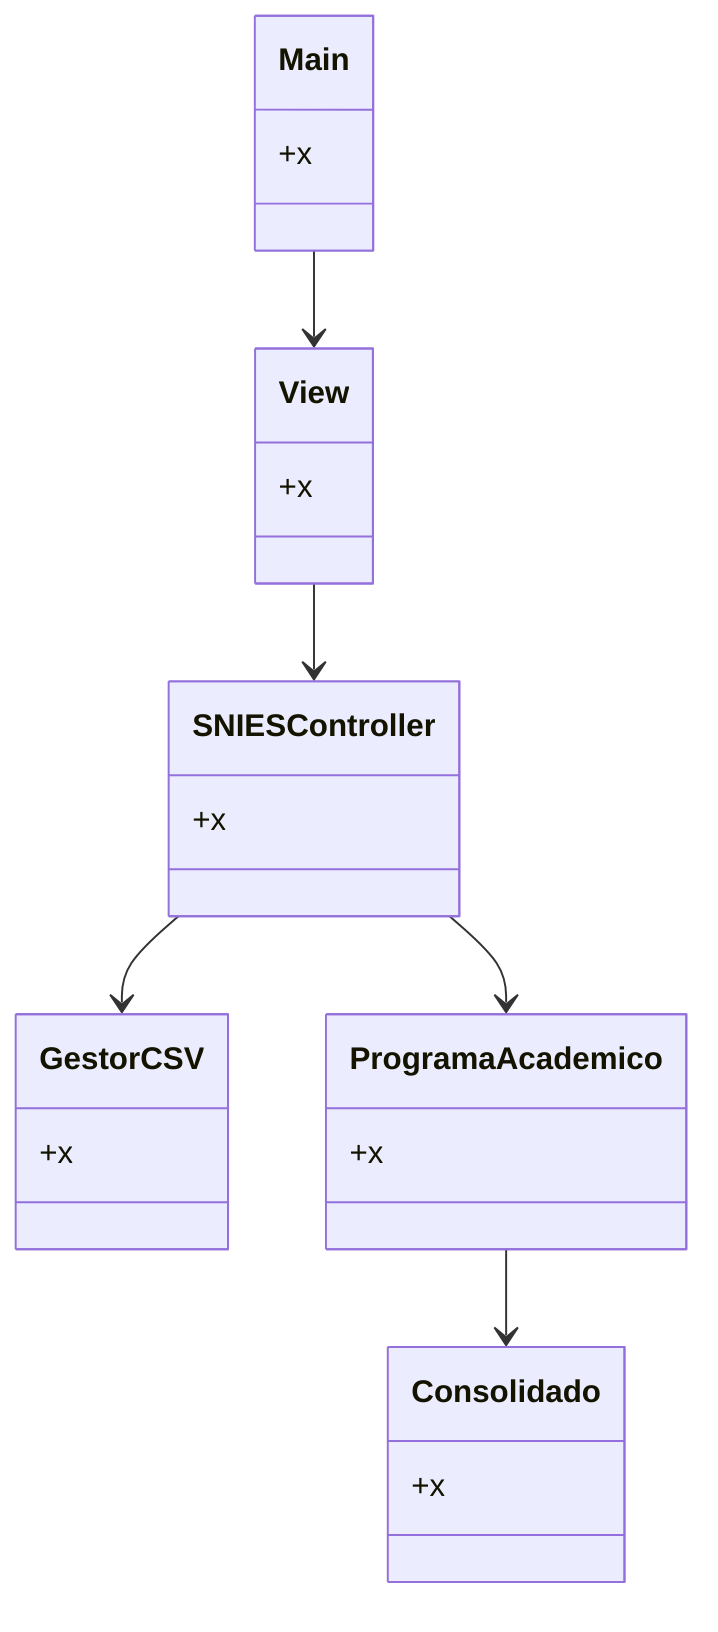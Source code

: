 classDiagram
    class Main {
        +x
    }

    class SNIESController {
        +x
    }

    class GestorCSV {
        +x
    }

    class ProgramaAcademico {
        +x
    }

    class Consolidado {
        +x
    }

    class View {
        +x
    }

    Main --> View
    SNIESController --> GestorCSV
    SNIESController --> ProgramaAcademico
    ProgramaAcademico --> Consolidado
    View --> SNIESController